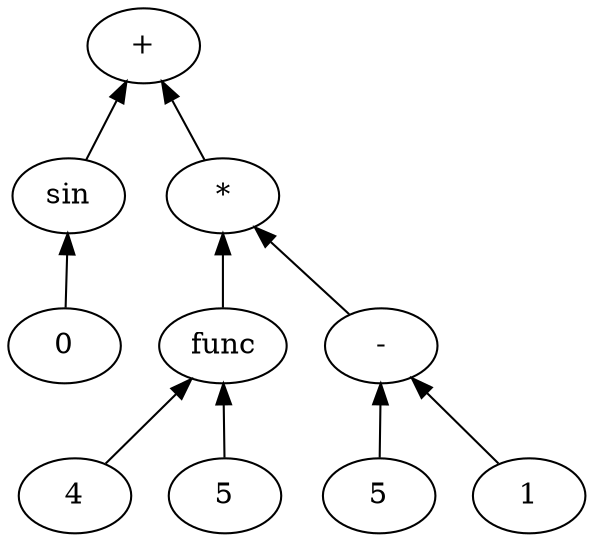 digraph G {
 rankdir=BT;
 n_0[label="0"];
 n_1[label="sin"];
 n_2[label="4"];
 n_3[label="5"];
 n_4[label="func"];
 n_5[label="5"];
 n_6[label="1"];
 n_7[label="-"];
 n_8[label="*"];
 n_9[label="+"];
n_0 -> n_1;
n_3 -> n_4;
n_2 -> n_4;
n_6 -> n_7;
n_5 -> n_7;
n_7 -> n_8;
n_4 -> n_8;
n_8 -> n_9;
n_1 -> n_9;
}